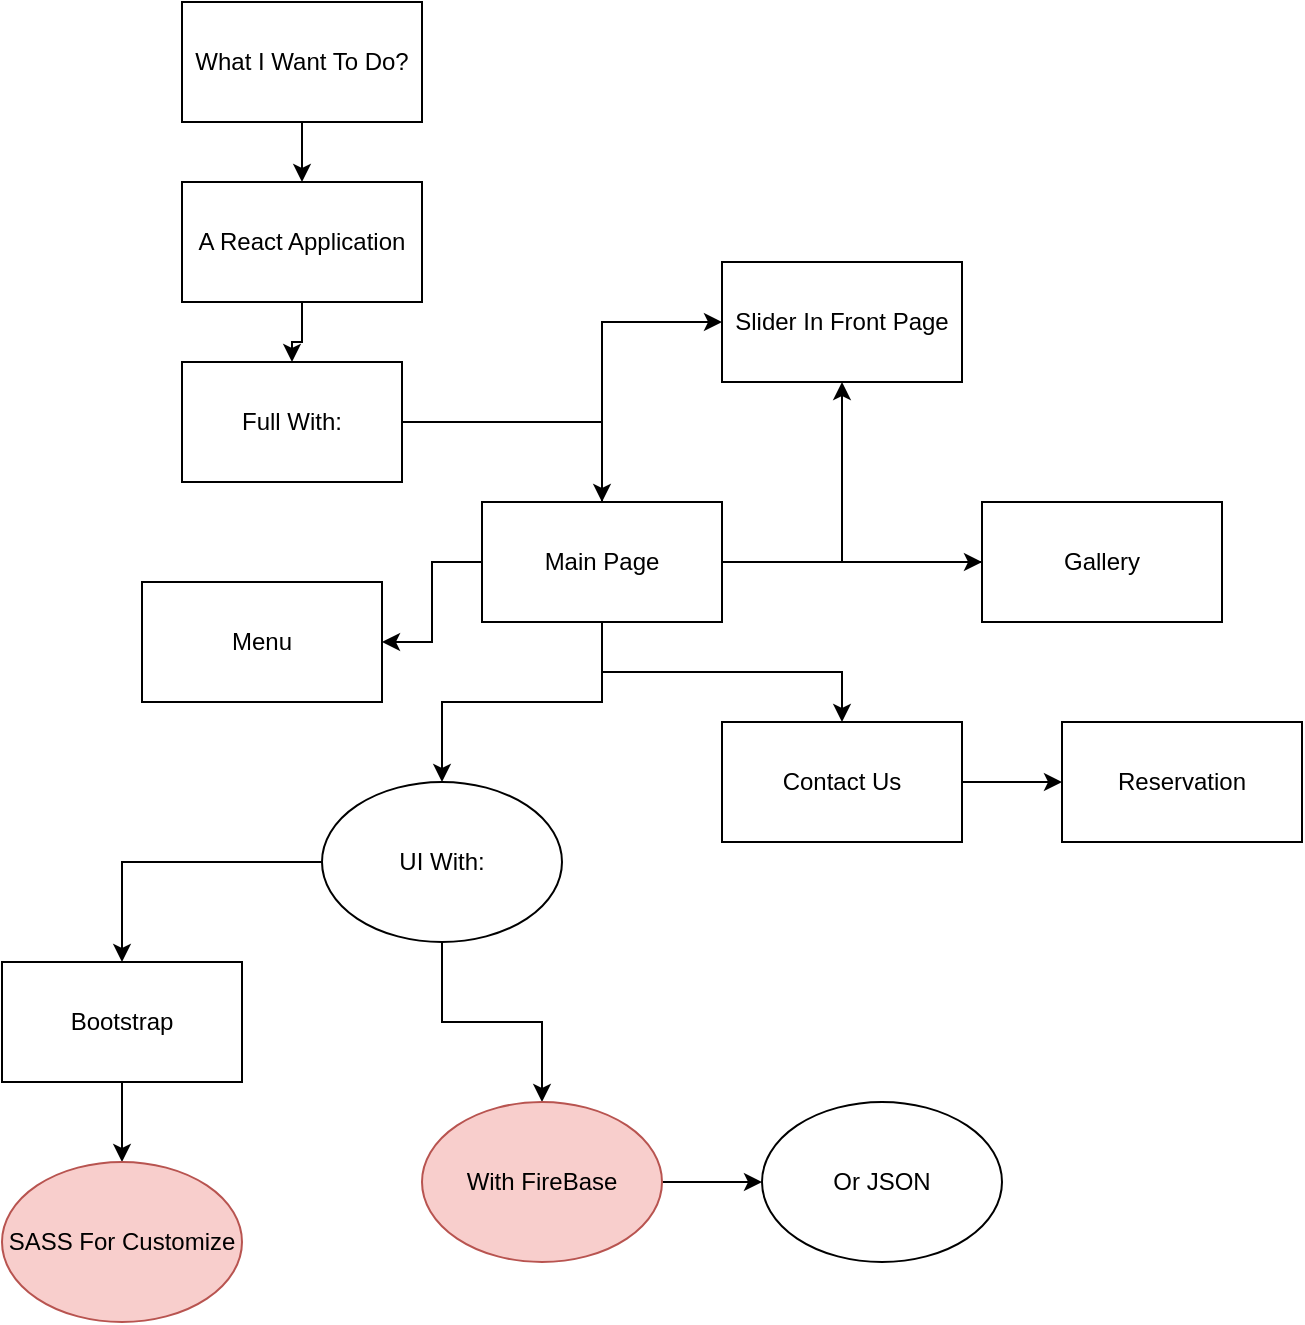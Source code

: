 <mxfile version="24.5.5" type="github">
  <diagram name="Page-1" id="k91YlH_2i0-Fb6imYHZs">
    <mxGraphModel dx="1725" dy="521" grid="1" gridSize="10" guides="1" tooltips="1" connect="1" arrows="1" fold="1" page="1" pageScale="1" pageWidth="850" pageHeight="1100" math="0" shadow="0">
      <root>
        <mxCell id="0" />
        <mxCell id="1" parent="0" />
        <mxCell id="Frx3Vn75q-I1JXAV17rQ-2" style="edgeStyle=orthogonalEdgeStyle;rounded=0;orthogonalLoop=1;jettySize=auto;html=1;" edge="1" parent="1" source="Frx3Vn75q-I1JXAV17rQ-1" target="Frx3Vn75q-I1JXAV17rQ-3">
          <mxGeometry relative="1" as="geometry">
            <mxPoint x="120" y="130" as="targetPoint" />
          </mxGeometry>
        </mxCell>
        <mxCell id="Frx3Vn75q-I1JXAV17rQ-1" value="What I Want To Do?" style="rounded=0;whiteSpace=wrap;html=1;" vertex="1" parent="1">
          <mxGeometry x="60" y="40" width="120" height="60" as="geometry" />
        </mxCell>
        <mxCell id="Frx3Vn75q-I1JXAV17rQ-4" style="edgeStyle=orthogonalEdgeStyle;rounded=0;orthogonalLoop=1;jettySize=auto;html=1;" edge="1" parent="1" source="Frx3Vn75q-I1JXAV17rQ-3" target="Frx3Vn75q-I1JXAV17rQ-5">
          <mxGeometry relative="1" as="geometry">
            <mxPoint x="120" y="230" as="targetPoint" />
          </mxGeometry>
        </mxCell>
        <mxCell id="Frx3Vn75q-I1JXAV17rQ-3" value="A React Application" style="rounded=0;whiteSpace=wrap;html=1;" vertex="1" parent="1">
          <mxGeometry x="60" y="130" width="120" height="60" as="geometry" />
        </mxCell>
        <mxCell id="Frx3Vn75q-I1JXAV17rQ-10" style="edgeStyle=orthogonalEdgeStyle;rounded=0;orthogonalLoop=1;jettySize=auto;html=1;" edge="1" parent="1" source="Frx3Vn75q-I1JXAV17rQ-5" target="Frx3Vn75q-I1JXAV17rQ-11">
          <mxGeometry relative="1" as="geometry">
            <mxPoint x="230" y="250" as="targetPoint" />
            <Array as="points">
              <mxPoint x="270" y="250" />
            </Array>
          </mxGeometry>
        </mxCell>
        <mxCell id="Frx3Vn75q-I1JXAV17rQ-5" value="Full With:" style="rounded=0;whiteSpace=wrap;html=1;" vertex="1" parent="1">
          <mxGeometry x="60" y="220" width="110" height="60" as="geometry" />
        </mxCell>
        <mxCell id="Frx3Vn75q-I1JXAV17rQ-8" value="Menu" style="rounded=0;whiteSpace=wrap;html=1;" vertex="1" parent="1">
          <mxGeometry x="40" y="330" width="120" height="60" as="geometry" />
        </mxCell>
        <mxCell id="Frx3Vn75q-I1JXAV17rQ-12" style="edgeStyle=orthogonalEdgeStyle;rounded=0;orthogonalLoop=1;jettySize=auto;html=1;" edge="1" parent="1" source="Frx3Vn75q-I1JXAV17rQ-11" target="Frx3Vn75q-I1JXAV17rQ-13">
          <mxGeometry relative="1" as="geometry">
            <mxPoint x="360" y="320" as="targetPoint" />
          </mxGeometry>
        </mxCell>
        <mxCell id="Frx3Vn75q-I1JXAV17rQ-19" style="edgeStyle=orthogonalEdgeStyle;rounded=0;orthogonalLoop=1;jettySize=auto;html=1;" edge="1" parent="1" source="Frx3Vn75q-I1JXAV17rQ-11" target="Frx3Vn75q-I1JXAV17rQ-8">
          <mxGeometry relative="1" as="geometry" />
        </mxCell>
        <mxCell id="Frx3Vn75q-I1JXAV17rQ-21" style="edgeStyle=orthogonalEdgeStyle;rounded=0;orthogonalLoop=1;jettySize=auto;html=1;entryX=0.5;entryY=0;entryDx=0;entryDy=0;" edge="1" parent="1" source="Frx3Vn75q-I1JXAV17rQ-11" target="Frx3Vn75q-I1JXAV17rQ-20">
          <mxGeometry relative="1" as="geometry" />
        </mxCell>
        <mxCell id="Frx3Vn75q-I1JXAV17rQ-22" style="edgeStyle=orthogonalEdgeStyle;rounded=0;orthogonalLoop=1;jettySize=auto;html=1;entryX=0;entryY=0.5;entryDx=0;entryDy=0;" edge="1" parent="1" source="Frx3Vn75q-I1JXAV17rQ-11" target="Frx3Vn75q-I1JXAV17rQ-17">
          <mxGeometry relative="1" as="geometry" />
        </mxCell>
        <mxCell id="Frx3Vn75q-I1JXAV17rQ-28" value="" style="edgeStyle=orthogonalEdgeStyle;rounded=0;orthogonalLoop=1;jettySize=auto;html=1;" edge="1" parent="1" source="Frx3Vn75q-I1JXAV17rQ-11" target="Frx3Vn75q-I1JXAV17rQ-27">
          <mxGeometry relative="1" as="geometry" />
        </mxCell>
        <mxCell id="Frx3Vn75q-I1JXAV17rQ-11" value="Main Page" style="rounded=0;whiteSpace=wrap;html=1;" vertex="1" parent="1">
          <mxGeometry x="210" y="290" width="120" height="60" as="geometry" />
        </mxCell>
        <mxCell id="Frx3Vn75q-I1JXAV17rQ-23" style="edgeStyle=orthogonalEdgeStyle;rounded=0;orthogonalLoop=1;jettySize=auto;html=1;entryX=0.5;entryY=1;entryDx=0;entryDy=0;" edge="1" parent="1" source="Frx3Vn75q-I1JXAV17rQ-13" target="Frx3Vn75q-I1JXAV17rQ-17">
          <mxGeometry relative="1" as="geometry" />
        </mxCell>
        <mxCell id="Frx3Vn75q-I1JXAV17rQ-13" value="Gallery" style="rounded=0;whiteSpace=wrap;html=1;" vertex="1" parent="1">
          <mxGeometry x="460" y="290" width="120" height="60" as="geometry" />
        </mxCell>
        <mxCell id="Frx3Vn75q-I1JXAV17rQ-14" value="Reservation" style="rounded=0;whiteSpace=wrap;html=1;" vertex="1" parent="1">
          <mxGeometry x="500" y="400" width="120" height="60" as="geometry" />
        </mxCell>
        <mxCell id="Frx3Vn75q-I1JXAV17rQ-17" value="Slider In Front Page" style="rounded=0;whiteSpace=wrap;html=1;" vertex="1" parent="1">
          <mxGeometry x="330" y="170" width="120" height="60" as="geometry" />
        </mxCell>
        <mxCell id="Frx3Vn75q-I1JXAV17rQ-25" style="edgeStyle=orthogonalEdgeStyle;rounded=0;orthogonalLoop=1;jettySize=auto;html=1;entryX=0;entryY=0.5;entryDx=0;entryDy=0;" edge="1" parent="1" source="Frx3Vn75q-I1JXAV17rQ-20" target="Frx3Vn75q-I1JXAV17rQ-14">
          <mxGeometry relative="1" as="geometry" />
        </mxCell>
        <mxCell id="Frx3Vn75q-I1JXAV17rQ-20" value="Contact Us" style="rounded=0;whiteSpace=wrap;html=1;" vertex="1" parent="1">
          <mxGeometry x="330" y="400" width="120" height="60" as="geometry" />
        </mxCell>
        <mxCell id="Frx3Vn75q-I1JXAV17rQ-29" style="edgeStyle=orthogonalEdgeStyle;rounded=0;orthogonalLoop=1;jettySize=auto;html=1;" edge="1" parent="1" source="Frx3Vn75q-I1JXAV17rQ-27" target="Frx3Vn75q-I1JXAV17rQ-30">
          <mxGeometry relative="1" as="geometry">
            <mxPoint x="70" y="530" as="targetPoint" />
          </mxGeometry>
        </mxCell>
        <mxCell id="Frx3Vn75q-I1JXAV17rQ-37" style="edgeStyle=orthogonalEdgeStyle;rounded=0;orthogonalLoop=1;jettySize=auto;html=1;" edge="1" parent="1" source="Frx3Vn75q-I1JXAV17rQ-27" target="Frx3Vn75q-I1JXAV17rQ-35">
          <mxGeometry relative="1" as="geometry" />
        </mxCell>
        <mxCell id="Frx3Vn75q-I1JXAV17rQ-27" value="UI With:" style="ellipse;whiteSpace=wrap;html=1;rounded=0;" vertex="1" parent="1">
          <mxGeometry x="130" y="430" width="120" height="80" as="geometry" />
        </mxCell>
        <mxCell id="Frx3Vn75q-I1JXAV17rQ-32" style="edgeStyle=orthogonalEdgeStyle;rounded=0;orthogonalLoop=1;jettySize=auto;html=1;" edge="1" parent="1" source="Frx3Vn75q-I1JXAV17rQ-30" target="Frx3Vn75q-I1JXAV17rQ-33">
          <mxGeometry relative="1" as="geometry">
            <mxPoint x="30" y="610" as="targetPoint" />
          </mxGeometry>
        </mxCell>
        <mxCell id="Frx3Vn75q-I1JXAV17rQ-30" value="Bootstrap" style="rounded=0;whiteSpace=wrap;html=1;" vertex="1" parent="1">
          <mxGeometry x="-30" y="520" width="120" height="60" as="geometry" />
        </mxCell>
        <mxCell id="Frx3Vn75q-I1JXAV17rQ-33" value="SASS For Customize" style="ellipse;whiteSpace=wrap;html=1;fillColor=#f8cecc;strokeColor=#b85450;" vertex="1" parent="1">
          <mxGeometry x="-30" y="620" width="120" height="80" as="geometry" />
        </mxCell>
        <mxCell id="Frx3Vn75q-I1JXAV17rQ-38" style="edgeStyle=orthogonalEdgeStyle;rounded=0;orthogonalLoop=1;jettySize=auto;html=1;" edge="1" parent="1" source="Frx3Vn75q-I1JXAV17rQ-35" target="Frx3Vn75q-I1JXAV17rQ-39">
          <mxGeometry relative="1" as="geometry">
            <mxPoint x="360" y="630" as="targetPoint" />
          </mxGeometry>
        </mxCell>
        <mxCell id="Frx3Vn75q-I1JXAV17rQ-35" value="With FireBase" style="ellipse;whiteSpace=wrap;html=1;fillColor=#f8cecc;strokeColor=#b85450;" vertex="1" parent="1">
          <mxGeometry x="180" y="590" width="120" height="80" as="geometry" />
        </mxCell>
        <mxCell id="Frx3Vn75q-I1JXAV17rQ-39" value="Or JSON" style="ellipse;whiteSpace=wrap;html=1;" vertex="1" parent="1">
          <mxGeometry x="350" y="590" width="120" height="80" as="geometry" />
        </mxCell>
      </root>
    </mxGraphModel>
  </diagram>
</mxfile>
